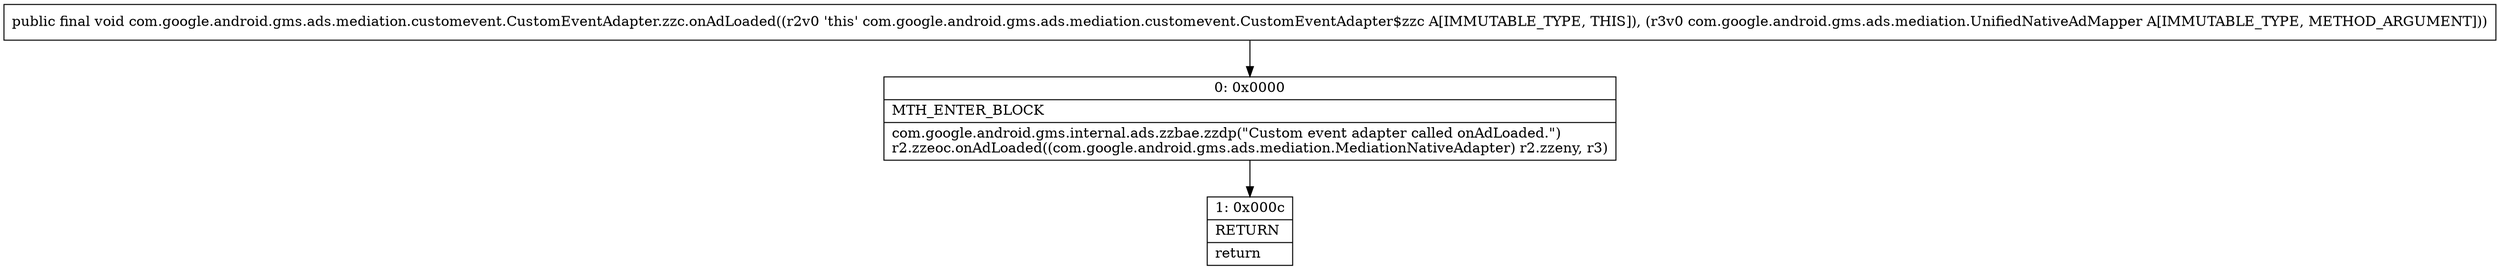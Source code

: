 digraph "CFG forcom.google.android.gms.ads.mediation.customevent.CustomEventAdapter.zzc.onAdLoaded(Lcom\/google\/android\/gms\/ads\/mediation\/UnifiedNativeAdMapper;)V" {
Node_0 [shape=record,label="{0\:\ 0x0000|MTH_ENTER_BLOCK\l|com.google.android.gms.internal.ads.zzbae.zzdp(\"Custom event adapter called onAdLoaded.\")\lr2.zzeoc.onAdLoaded((com.google.android.gms.ads.mediation.MediationNativeAdapter) r2.zzeny, r3)\l}"];
Node_1 [shape=record,label="{1\:\ 0x000c|RETURN\l|return\l}"];
MethodNode[shape=record,label="{public final void com.google.android.gms.ads.mediation.customevent.CustomEventAdapter.zzc.onAdLoaded((r2v0 'this' com.google.android.gms.ads.mediation.customevent.CustomEventAdapter$zzc A[IMMUTABLE_TYPE, THIS]), (r3v0 com.google.android.gms.ads.mediation.UnifiedNativeAdMapper A[IMMUTABLE_TYPE, METHOD_ARGUMENT])) }"];
MethodNode -> Node_0;
Node_0 -> Node_1;
}

